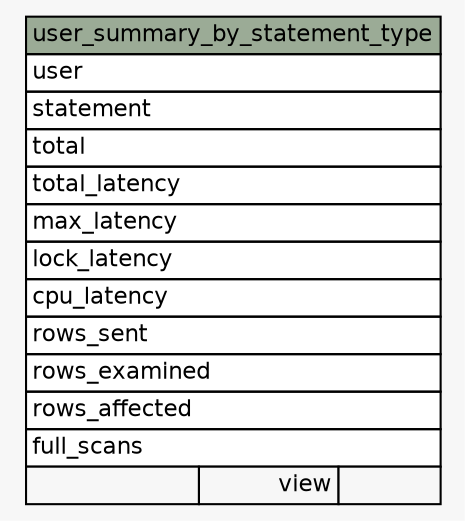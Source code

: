 // dot 7.1.0 on Windows 11 10.0
// SchemaSpy rev 590
digraph "user_summary_by_statement_type" {
  graph [
    rankdir="RL"
    bgcolor="#f7f7f7"
    nodesep="0.18"
    ranksep="0.46"
    fontname="Helvetica"
    fontsize="11"
  ];
  node [
    fontname="Helvetica"
    fontsize="11"
    shape="plaintext"
  ];
  edge [
    arrowsize="0.8"
  ];
  "user_summary_by_statement_type" [
    label=<
    <TABLE BORDER="0" CELLBORDER="1" CELLSPACING="0" BGCOLOR="#ffffff">
      <TR><TD COLSPAN="3" BGCOLOR="#9bab96" ALIGN="CENTER">user_summary_by_statement_type</TD></TR>
      <TR><TD PORT="user" COLSPAN="3" ALIGN="LEFT">user</TD></TR>
      <TR><TD PORT="statement" COLSPAN="3" ALIGN="LEFT">statement</TD></TR>
      <TR><TD PORT="total" COLSPAN="3" ALIGN="LEFT">total</TD></TR>
      <TR><TD PORT="total_latency" COLSPAN="3" ALIGN="LEFT">total_latency</TD></TR>
      <TR><TD PORT="max_latency" COLSPAN="3" ALIGN="LEFT">max_latency</TD></TR>
      <TR><TD PORT="lock_latency" COLSPAN="3" ALIGN="LEFT">lock_latency</TD></TR>
      <TR><TD PORT="cpu_latency" COLSPAN="3" ALIGN="LEFT">cpu_latency</TD></TR>
      <TR><TD PORT="rows_sent" COLSPAN="3" ALIGN="LEFT">rows_sent</TD></TR>
      <TR><TD PORT="rows_examined" COLSPAN="3" ALIGN="LEFT">rows_examined</TD></TR>
      <TR><TD PORT="rows_affected" COLSPAN="3" ALIGN="LEFT">rows_affected</TD></TR>
      <TR><TD PORT="full_scans" COLSPAN="3" ALIGN="LEFT">full_scans</TD></TR>
      <TR><TD ALIGN="LEFT" BGCOLOR="#f7f7f7">  </TD><TD ALIGN="RIGHT" BGCOLOR="#f7f7f7">view</TD><TD ALIGN="RIGHT" BGCOLOR="#f7f7f7">  </TD></TR>
    </TABLE>>
    URL="tables/user_summary_by_statement_type.html"
    tooltip="user_summary_by_statement_type"
  ];
}
